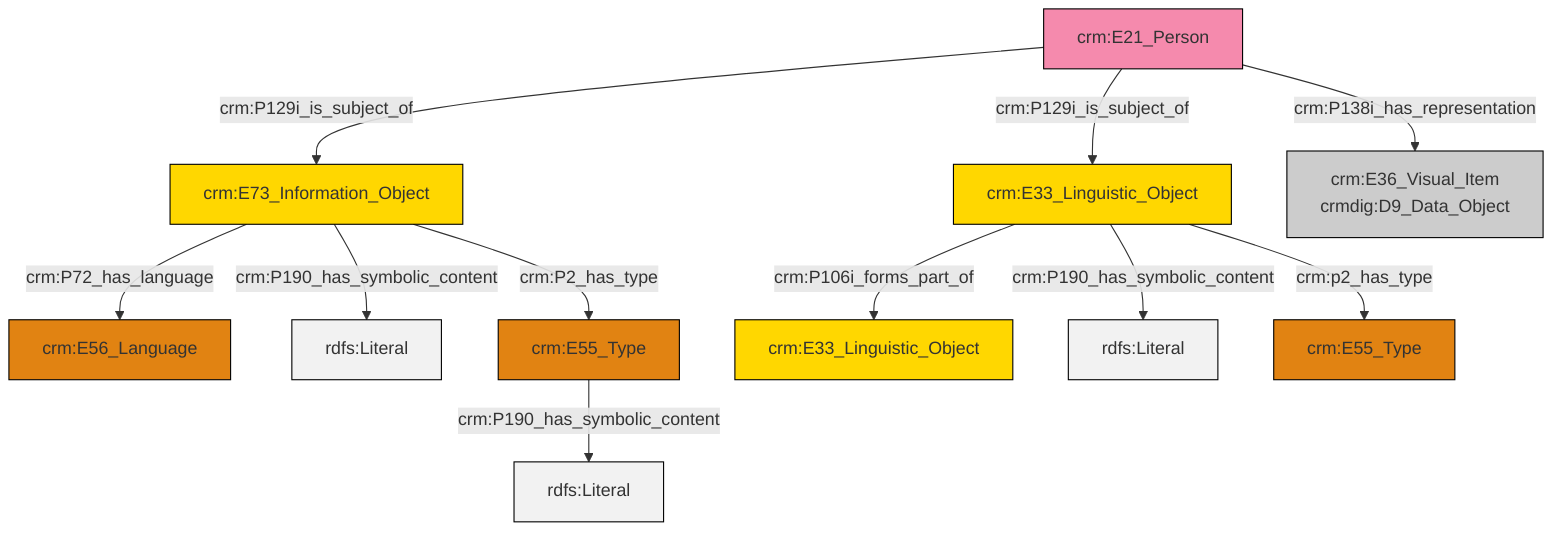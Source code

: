 graph TD
classDef Literal fill:#f2f2f2,stroke:#000000;
classDef CRM_Entity fill:#FFFFFF,stroke:#000000;
classDef Temporal_Entity fill:#00C9E6, stroke:#000000;
classDef Type fill:#E18312, stroke:#000000;
classDef Time-Span fill:#2C9C91, stroke:#000000;
classDef Appellation fill:#FFEB7F, stroke:#000000;
classDef Place fill:#008836, stroke:#000000;
classDef Persistent_Item fill:#B266B2, stroke:#000000;
classDef Conceptual_Object fill:#FFD700, stroke:#000000;
classDef Physical_Thing fill:#D2B48C, stroke:#000000;
classDef Actor fill:#f58aad, stroke:#000000;
classDef PC_Classes fill:#4ce600, stroke:#000000;
classDef Multi fill:#cccccc,stroke:#000000;

4["crm:E55_Type"]:::Type -->|crm:P190_has_symbolic_content| 5[rdfs:Literal]:::Literal
9["crm:E21_Person"]:::Actor -->|crm:P129i_is_subject_of| 6["crm:E73_Information_Object"]:::Conceptual_Object
10["crm:E33_Linguistic_Object"]:::Conceptual_Object -->|crm:P106i_forms_part_of| 2["crm:E33_Linguistic_Object"]:::Conceptual_Object
6["crm:E73_Information_Object"]:::Conceptual_Object -->|crm:P72_has_language| 12["crm:E56_Language"]:::Type
10["crm:E33_Linguistic_Object"]:::Conceptual_Object -->|crm:P190_has_symbolic_content| 13[rdfs:Literal]:::Literal
9["crm:E21_Person"]:::Actor -->|crm:P129i_is_subject_of| 10["crm:E33_Linguistic_Object"]:::Conceptual_Object
6["crm:E73_Information_Object"]:::Conceptual_Object -->|crm:P190_has_symbolic_content| 16[rdfs:Literal]:::Literal
10["crm:E33_Linguistic_Object"]:::Conceptual_Object -->|crm:p2_has_type| 0["crm:E55_Type"]:::Type
9["crm:E21_Person"]:::Actor -->|crm:P138i_has_representation| 14["crm:E36_Visual_Item<br>crmdig:D9_Data_Object"]:::Multi
6["crm:E73_Information_Object"]:::Conceptual_Object -->|crm:P2_has_type| 4["crm:E55_Type"]:::Type